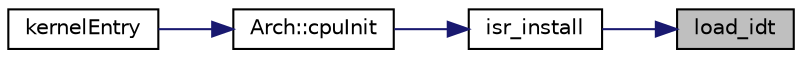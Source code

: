 digraph "load_idt"
{
 // LATEX_PDF_SIZE
  edge [fontname="Helvetica",fontsize="10",labelfontname="Helvetica",labelfontsize="10"];
  node [fontname="Helvetica",fontsize="10",shape=record];
  rankdir="RL";
  Node1 [label="load_idt",height=0.2,width=0.4,color="black", fillcolor="grey75", style="filled", fontcolor="black",tooltip="Calls the lidt instruction and installs the IDT onto the CPU."];
  Node1 -> Node2 [dir="back",color="midnightblue",fontsize="10",style="solid",fontname="Helvetica"];
  Node2 [label="isr_install",height=0.2,width=0.4,color="black", fillcolor="white", style="filled",URL="$d4/ddc/isr_8hpp.html#aed0ecf87a0ed3270ce0e9c68cd01a946",tooltip=" "];
  Node2 -> Node3 [dir="back",color="midnightblue",fontsize="10",style="solid",fontname="Helvetica"];
  Node3 [label="Arch::cpuInit",height=0.2,width=0.4,color="black", fillcolor="white", style="filled",URL="$d9/dc3/namespace_arch.html#ae2cfdc55544d6519edd56c09cb7873c4",tooltip=" "];
  Node3 -> Node4 [dir="back",color="midnightblue",fontsize="10",style="solid",fontname="Helvetica"];
  Node4 [label="kernelEntry",height=0.2,width=0.4,color="black", fillcolor="white", style="filled",URL="$d2/dd2/entry_8cpp.html#aafd1870c38d36a8eddccb5457857533e",tooltip="This is the Xyris kernel entry point. This function is called directly from the assembly written in b..."];
}
